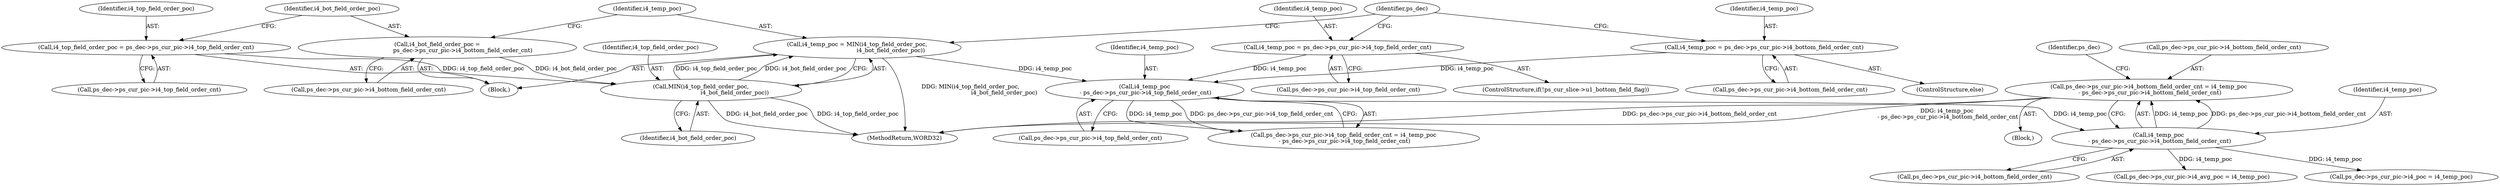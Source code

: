 digraph "0_Android_494561291a503840f385fbcd11d9bc5f4dc502b8_2@integer" {
"1001388" [label="(Call,ps_dec->ps_cur_pic->i4_bottom_field_order_cnt = i4_temp_poc\n - ps_dec->ps_cur_pic->i4_bottom_field_order_cnt)"];
"1001394" [label="(Call,i4_temp_poc\n - ps_dec->ps_cur_pic->i4_bottom_field_order_cnt)"];
"1001381" [label="(Call,i4_temp_poc\n - ps_dec->ps_cur_pic->i4_top_field_order_cnt)"];
"1001349" [label="(Call,i4_temp_poc = MIN(i4_top_field_order_poc,\n                                     i4_bot_field_order_poc))"];
"1001351" [label="(Call,MIN(i4_top_field_order_poc,\n                                     i4_bot_field_order_poc))"];
"1001335" [label="(Call,i4_top_field_order_poc = ps_dec->ps_cur_pic->i4_top_field_order_cnt)"];
"1001342" [label="(Call,i4_bot_field_order_poc =\n                            ps_dec->ps_cur_pic->i4_bottom_field_order_cnt)"];
"1001360" [label="(Call,i4_temp_poc = ps_dec->ps_cur_pic->i4_top_field_order_cnt)"];
"1001368" [label="(Call,i4_temp_poc = ps_dec->ps_cur_pic->i4_bottom_field_order_cnt)"];
"1001375" [label="(Call,ps_dec->ps_cur_pic->i4_top_field_order_cnt = i4_temp_poc\n - ps_dec->ps_cur_pic->i4_top_field_order_cnt)"];
"1001334" [label="(Block,)"];
"1001368" [label="(Call,i4_temp_poc = ps_dec->ps_cur_pic->i4_bottom_field_order_cnt)"];
"1001367" [label="(ControlStructure,else)"];
"1001396" [label="(Call,ps_dec->ps_cur_pic->i4_bottom_field_order_cnt)"];
"1001389" [label="(Call,ps_dec->ps_cur_pic->i4_bottom_field_order_cnt)"];
"1001394" [label="(Call,i4_temp_poc\n - ps_dec->ps_cur_pic->i4_bottom_field_order_cnt)"];
"1001351" [label="(Call,MIN(i4_top_field_order_poc,\n                                     i4_bot_field_order_poc))"];
"1001378" [label="(Identifier,ps_dec)"];
"1001381" [label="(Call,i4_temp_poc\n - ps_dec->ps_cur_pic->i4_top_field_order_cnt)"];
"1001388" [label="(Call,ps_dec->ps_cur_pic->i4_bottom_field_order_cnt = i4_temp_poc\n - ps_dec->ps_cur_pic->i4_bottom_field_order_cnt)"];
"1001337" [label="(Call,ps_dec->ps_cur_pic->i4_top_field_order_cnt)"];
"1001344" [label="(Call,ps_dec->ps_cur_pic->i4_bottom_field_order_cnt)"];
"1001408" [label="(Call,ps_dec->ps_cur_pic->i4_avg_poc = i4_temp_poc)"];
"1001335" [label="(Call,i4_top_field_order_poc = ps_dec->ps_cur_pic->i4_top_field_order_cnt)"];
"1001383" [label="(Call,ps_dec->ps_cur_pic->i4_top_field_order_cnt)"];
"1001382" [label="(Identifier,i4_temp_poc)"];
"1001404" [label="(Identifier,ps_dec)"];
"1001352" [label="(Identifier,i4_top_field_order_poc)"];
"1001362" [label="(Call,ps_dec->ps_cur_pic->i4_top_field_order_cnt)"];
"1001350" [label="(Identifier,i4_temp_poc)"];
"1001395" [label="(Identifier,i4_temp_poc)"];
"1002619" [label="(MethodReturn,WORD32)"];
"1001353" [label="(Identifier,i4_bot_field_order_poc)"];
"1001355" [label="(ControlStructure,if(!ps_cur_slice->u1_bottom_field_flag))"];
"1001401" [label="(Call,ps_dec->ps_cur_pic->i4_poc = i4_temp_poc)"];
"1001370" [label="(Call,ps_dec->ps_cur_pic->i4_bottom_field_order_cnt)"];
"1001361" [label="(Identifier,i4_temp_poc)"];
"1001369" [label="(Identifier,i4_temp_poc)"];
"1001325" [label="(Block,)"];
"1001336" [label="(Identifier,i4_top_field_order_poc)"];
"1001343" [label="(Identifier,i4_bot_field_order_poc)"];
"1001342" [label="(Call,i4_bot_field_order_poc =\n                            ps_dec->ps_cur_pic->i4_bottom_field_order_cnt)"];
"1001349" [label="(Call,i4_temp_poc = MIN(i4_top_field_order_poc,\n                                     i4_bot_field_order_poc))"];
"1001360" [label="(Call,i4_temp_poc = ps_dec->ps_cur_pic->i4_top_field_order_cnt)"];
"1001388" -> "1001325"  [label="AST: "];
"1001388" -> "1001394"  [label="CFG: "];
"1001389" -> "1001388"  [label="AST: "];
"1001394" -> "1001388"  [label="AST: "];
"1001404" -> "1001388"  [label="CFG: "];
"1001388" -> "1002619"  [label="DDG: ps_dec->ps_cur_pic->i4_bottom_field_order_cnt"];
"1001388" -> "1002619"  [label="DDG: i4_temp_poc\n - ps_dec->ps_cur_pic->i4_bottom_field_order_cnt"];
"1001394" -> "1001388"  [label="DDG: i4_temp_poc"];
"1001394" -> "1001388"  [label="DDG: ps_dec->ps_cur_pic->i4_bottom_field_order_cnt"];
"1001394" -> "1001396"  [label="CFG: "];
"1001395" -> "1001394"  [label="AST: "];
"1001396" -> "1001394"  [label="AST: "];
"1001381" -> "1001394"  [label="DDG: i4_temp_poc"];
"1001394" -> "1001401"  [label="DDG: i4_temp_poc"];
"1001394" -> "1001408"  [label="DDG: i4_temp_poc"];
"1001381" -> "1001375"  [label="AST: "];
"1001381" -> "1001383"  [label="CFG: "];
"1001382" -> "1001381"  [label="AST: "];
"1001383" -> "1001381"  [label="AST: "];
"1001375" -> "1001381"  [label="CFG: "];
"1001381" -> "1001375"  [label="DDG: i4_temp_poc"];
"1001381" -> "1001375"  [label="DDG: ps_dec->ps_cur_pic->i4_top_field_order_cnt"];
"1001349" -> "1001381"  [label="DDG: i4_temp_poc"];
"1001360" -> "1001381"  [label="DDG: i4_temp_poc"];
"1001368" -> "1001381"  [label="DDG: i4_temp_poc"];
"1001349" -> "1001334"  [label="AST: "];
"1001349" -> "1001351"  [label="CFG: "];
"1001350" -> "1001349"  [label="AST: "];
"1001351" -> "1001349"  [label="AST: "];
"1001378" -> "1001349"  [label="CFG: "];
"1001349" -> "1002619"  [label="DDG: MIN(i4_top_field_order_poc,\n                                     i4_bot_field_order_poc)"];
"1001351" -> "1001349"  [label="DDG: i4_top_field_order_poc"];
"1001351" -> "1001349"  [label="DDG: i4_bot_field_order_poc"];
"1001351" -> "1001353"  [label="CFG: "];
"1001352" -> "1001351"  [label="AST: "];
"1001353" -> "1001351"  [label="AST: "];
"1001351" -> "1002619"  [label="DDG: i4_bot_field_order_poc"];
"1001351" -> "1002619"  [label="DDG: i4_top_field_order_poc"];
"1001335" -> "1001351"  [label="DDG: i4_top_field_order_poc"];
"1001342" -> "1001351"  [label="DDG: i4_bot_field_order_poc"];
"1001335" -> "1001334"  [label="AST: "];
"1001335" -> "1001337"  [label="CFG: "];
"1001336" -> "1001335"  [label="AST: "];
"1001337" -> "1001335"  [label="AST: "];
"1001343" -> "1001335"  [label="CFG: "];
"1001342" -> "1001334"  [label="AST: "];
"1001342" -> "1001344"  [label="CFG: "];
"1001343" -> "1001342"  [label="AST: "];
"1001344" -> "1001342"  [label="AST: "];
"1001350" -> "1001342"  [label="CFG: "];
"1001360" -> "1001355"  [label="AST: "];
"1001360" -> "1001362"  [label="CFG: "];
"1001361" -> "1001360"  [label="AST: "];
"1001362" -> "1001360"  [label="AST: "];
"1001378" -> "1001360"  [label="CFG: "];
"1001368" -> "1001367"  [label="AST: "];
"1001368" -> "1001370"  [label="CFG: "];
"1001369" -> "1001368"  [label="AST: "];
"1001370" -> "1001368"  [label="AST: "];
"1001378" -> "1001368"  [label="CFG: "];
}
